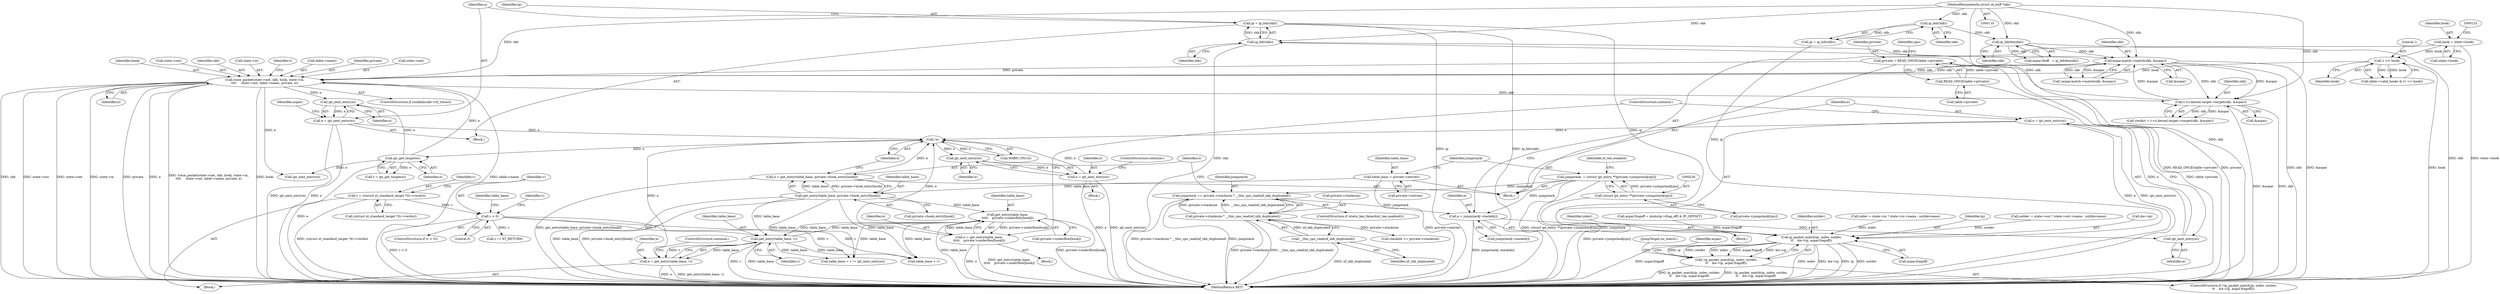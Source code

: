 digraph "0_linux_57ebd808a97d7c5b1e1afb937c2db22beba3c1f8_0@pointer" {
"1000492" [label="(Call,ip = ip_hdr(skb))"];
"1000494" [label="(Call,ip_hdr(skb))"];
"1000483" [label="(Call,t->u.kernel.target->target(skb, &acpar))"];
"1000339" [label="(Call,trace_packet(state->net, skb, hook, state->in,\n\t\t\t\t     state->out, table->name, private, e))"];
"1000302" [label="(Call,acpar.match->match(skb, &acpar))"];
"1000184" [label="(Call,ip_hdrlen(skb))"];
"1000144" [label="(Call,ip_hdr(skb))"];
"1000111" [label="(MethodParameterIn,struct sk_buff *skb)"];
"1000202" [label="(Call,1 << hook)"];
"1000116" [label="(Call,hook = state->hook)"];
"1000209" [label="(Call,private = READ_ONCE(table->private))"];
"1000211" [label="(Call,READ_ONCE(table->private))"];
"1000323" [label="(Call,ipt_get_target(e))"];
"1000259" [label="(Call,!e)"];
"1000400" [label="(Call,e = get_entry(table_base,\n\t\t\t\t\t    private->underflow[hook]))"];
"1000402" [label="(Call,get_entry(table_base,\n\t\t\t\t\t    private->underflow[hook]))"];
"1000459" [label="(Call,get_entry(table_base, v))"];
"1000246" [label="(Call,get_entry(table_base, private->hook_entry[hook]))"];
"1000218" [label="(Call,table_base = private->entries)"];
"1000377" [label="(Call,v < 0)"];
"1000369" [label="(Call,v = ((struct xt_standard_target *)t)->verdict)"];
"1000496" [label="(Call,e = ipt_next_entry(e))"];
"1000498" [label="(Call,ipt_next_entry(e))"];
"1000417" [label="(Call,e = ipt_next_entry(e))"];
"1000419" [label="(Call,ipt_next_entry(e))"];
"1000411" [label="(Call,e = jumpstack[--stackidx])"];
"1000236" [label="(Call,jumpstack += private->stacksize * __this_cpu_read(nf_skb_duplicated))"];
"1000238" [label="(Call,private->stacksize * __this_cpu_read(nf_skb_duplicated))"];
"1000242" [label="(Call,__this_cpu_read(nf_skb_duplicated))"];
"1000223" [label="(Call,jumpstack  = (struct ipt_entry **)private->jumpstack[cpu])"];
"1000225" [label="(Call,(struct ipt_entry **)private->jumpstack[cpu])"];
"1000244" [label="(Call,e = get_entry(table_base, private->hook_entry[hook]))"];
"1000276" [label="(Call,e = ipt_next_entry(e))"];
"1000278" [label="(Call,ipt_next_entry(e))"];
"1000457" [label="(Call,e = get_entry(table_base, v))"];
"1000263" [label="(Call,ip_packet_match(ip, indev, outdev,\n\t\t    &e->ip, acpar.fragoff))"];
"1000262" [label="(Call,!ip_packet_match(ip, indev, outdev,\n\t\t    &e->ip, acpar.fragoff))"];
"1000243" [label="(Identifier,nf_skb_duplicated)"];
"1000498" [label="(Call,ipt_next_entry(e))"];
"1000355" [label="(Identifier,e)"];
"1000383" [label="(Identifier,v)"];
"1000494" [label="(Call,ip_hdr(skb))"];
"1000114" [label="(Block,)"];
"1000321" [label="(Call,t = ipt_get_target(e))"];
"1000170" [label="(Call,acpar.fragoff = ntohs(ip->frag_off) & IP_OFFSET)"];
"1000284" [label="(Identifier,acpar)"];
"1000118" [label="(Call,state->hook)"];
"1000266" [label="(Identifier,outdev)"];
"1000481" [label="(Call,verdict = t->u.kernel.target->target(skb, &acpar))"];
"1000495" [label="(Identifier,skb)"];
"1000262" [label="(Call,!ip_packet_match(ip, indev, outdev,\n\t\t    &e->ip, acpar.fragoff))"];
"1000484" [label="(Identifier,skb)"];
"1000225" [label="(Call,(struct ipt_entry **)private->jumpstack[cpu])"];
"1000344" [label="(Identifier,hook)"];
"1000348" [label="(Call,state->out)"];
"1000404" [label="(Call,private->underflow[hook])"];
"1000491" [label="(Block,)"];
"1000210" [label="(Identifier,private)"];
"1000499" [label="(Identifier,e)"];
"1000278" [label="(Call,ipt_next_entry(e))"];
"1000413" [label="(Call,jumpstack[--stackidx])"];
"1000246" [label="(Call,get_entry(table_base, private->hook_entry[hook]))"];
"1000212" [label="(Call,table->private)"];
"1000410" [label="(Block,)"];
"1000370" [label="(Identifier,v)"];
"1000259" [label="(Call,!e)"];
"1000424" [label="(Call,table_base + v != ipt_next_entry(e))"];
"1000371" [label="(Call,((struct xt_standard_target *)t)->verdict)"];
"1000271" [label="(Call,acpar.fragoff)"];
"1000146" [label="(Call,indev = state->in ? state->in->name : nulldevname)"];
"1000343" [label="(Identifier,skb)"];
"1000377" [label="(Call,v < 0)"];
"1000219" [label="(Identifier,table_base)"];
"1000275" [label="(JumpTarget,no_match:)"];
"1000242" [label="(Call,__this_cpu_read(nf_skb_duplicated))"];
"1000323" [label="(Call,ipt_get_target(e))"];
"1000505" [label="(Identifier,acpar)"];
"1000280" [label="(ControlStructure,continue;)"];
"1000116" [label="(Call,hook = state->hook)"];
"1000403" [label="(Identifier,table_base)"];
"1000245" [label="(Identifier,e)"];
"1000227" [label="(Call,private->jumpstack[cpu])"];
"1000180" [label="(Call,acpar.thoff   = ip_hdrlen(skb))"];
"1000144" [label="(Call,ip_hdr(skb))"];
"1000303" [label="(Identifier,skb)"];
"1000419" [label="(Call,ipt_next_entry(e))"];
"1000519" [label="(MethodReturn,RET)"];
"1000203" [label="(Literal,1)"];
"1000244" [label="(Call,e = get_entry(table_base, private->hook_entry[hook]))"];
"1000264" [label="(Identifier,ip)"];
"1000459" [label="(Call,get_entry(table_base, v))"];
"1000462" [label="(ControlStructure,continue;)"];
"1000334" [label="(ControlStructure,if (unlikely(skb->nf_trace)))"];
"1000261" [label="(ControlStructure,if (!ip_packet_match(ip, indev, outdev,\n\t\t    &e->ip, acpar.fragoff)))"];
"1000202" [label="(Call,1 << hook)"];
"1000304" [label="(Call,&acpar)"];
"1000302" [label="(Call,acpar.match->match(skb, &acpar))"];
"1000216" [label="(Identifier,cpu)"];
"1000247" [label="(Identifier,table_base)"];
"1000184" [label="(Call,ip_hdrlen(skb))"];
"1000367" [label="(Block,)"];
"1000238" [label="(Call,private->stacksize * __this_cpu_read(nf_skb_duplicated))"];
"1000277" [label="(Identifier,e)"];
"1000117" [label="(Identifier,hook)"];
"1000376" [label="(ControlStructure,if (v < 0))"];
"1000460" [label="(Identifier,table_base)"];
"1000301" [label="(Call,!acpar.match->match(skb, &acpar))"];
"1000441" [label="(Call,stackidx >= private->stacksize)"];
"1000260" [label="(Identifier,e)"];
"1000345" [label="(Call,state->in)"];
"1000232" [label="(ControlStructure,if (static_key_false(&xt_tee_enabled)))"];
"1000324" [label="(Identifier,e)"];
"1000493" [label="(Identifier,ip)"];
"1000457" [label="(Call,e = get_entry(table_base, v))"];
"1000458" [label="(Identifier,e)"];
"1000158" [label="(Call,outdev = state->out ? state->out->name : nulldevname)"];
"1000198" [label="(Call,table->valid_hooks & (1 << hook))"];
"1000426" [label="(Identifier,table_base)"];
"1000418" [label="(Identifier,e)"];
"1000362" [label="(Identifier,t)"];
"1000400" [label="(Call,e = get_entry(table_base,\n\t\t\t\t\t    private->underflow[hook]))"];
"1000379" [label="(Literal,0)"];
"1000411" [label="(Call,e = jumpstack[--stackidx])"];
"1000267" [label="(Call,&e->ip)"];
"1000339" [label="(Call,trace_packet(state->net, skb, hook, state->in,\n\t\t\t\t     state->out, table->name, private, e))"];
"1000492" [label="(Call,ip = ip_hdr(skb))"];
"1000351" [label="(Call,table->name)"];
"1000185" [label="(Identifier,skb)"];
"1000412" [label="(Identifier,e)"];
"1000417" [label="(Call,e = ipt_next_entry(e))"];
"1000265" [label="(Identifier,indev)"];
"1000420" [label="(Identifier,e)"];
"1000204" [label="(Identifier,hook)"];
"1000220" [label="(Call,private->entries)"];
"1000497" [label="(Identifier,e)"];
"1000239" [label="(Call,private->stacksize)"];
"1000382" [label="(Call,v != XT_RETURN)"];
"1000399" [label="(Block,)"];
"1000258" [label="(Call,WARN_ON(!e))"];
"1000428" [label="(Call,ipt_next_entry(e))"];
"1000276" [label="(Call,e = ipt_next_entry(e))"];
"1000401" [label="(Identifier,e)"];
"1000223" [label="(Call,jumpstack  = (struct ipt_entry **)private->jumpstack[cpu])"];
"1000237" [label="(Identifier,jumpstack)"];
"1000235" [label="(Identifier,xt_tee_enabled)"];
"1000263" [label="(Call,ip_packet_match(ip, indev, outdev,\n\t\t    &e->ip, acpar.fragoff))"];
"1000274" [label="(Block,)"];
"1000485" [label="(Call,&acpar)"];
"1000218" [label="(Call,table_base = private->entries)"];
"1000111" [label="(MethodParameterIn,struct sk_buff *skb)"];
"1000248" [label="(Call,private->hook_entry[hook])"];
"1000496" [label="(Call,e = ipt_next_entry(e))"];
"1000279" [label="(Identifier,e)"];
"1000224" [label="(Identifier,jumpstack)"];
"1000461" [label="(Identifier,v)"];
"1000354" [label="(Identifier,private)"];
"1000209" [label="(Call,private = READ_ONCE(table->private))"];
"1000425" [label="(Call,table_base + v)"];
"1000369" [label="(Call,v = ((struct xt_standard_target *)t)->verdict)"];
"1000236" [label="(Call,jumpstack += private->stacksize * __this_cpu_read(nf_skb_duplicated))"];
"1000340" [label="(Call,state->net)"];
"1000483" [label="(Call,t->u.kernel.target->target(skb, &acpar))"];
"1000142" [label="(Call,ip = ip_hdr(skb))"];
"1000402" [label="(Call,get_entry(table_base,\n\t\t\t\t\t    private->underflow[hook]))"];
"1000378" [label="(Identifier,v)"];
"1000421" [label="(ControlStructure,continue;)"];
"1000211" [label="(Call,READ_ONCE(table->private))"];
"1000145" [label="(Identifier,skb)"];
"1000492" -> "1000491"  [label="AST: "];
"1000492" -> "1000494"  [label="CFG: "];
"1000493" -> "1000492"  [label="AST: "];
"1000494" -> "1000492"  [label="AST: "];
"1000497" -> "1000492"  [label="CFG: "];
"1000492" -> "1000519"  [label="DDG: ip_hdr(skb)"];
"1000492" -> "1000519"  [label="DDG: ip"];
"1000492" -> "1000263"  [label="DDG: ip"];
"1000494" -> "1000492"  [label="DDG: skb"];
"1000494" -> "1000495"  [label="CFG: "];
"1000495" -> "1000494"  [label="AST: "];
"1000494" -> "1000519"  [label="DDG: skb"];
"1000494" -> "1000302"  [label="DDG: skb"];
"1000483" -> "1000494"  [label="DDG: skb"];
"1000111" -> "1000494"  [label="DDG: skb"];
"1000483" -> "1000481"  [label="AST: "];
"1000483" -> "1000485"  [label="CFG: "];
"1000484" -> "1000483"  [label="AST: "];
"1000485" -> "1000483"  [label="AST: "];
"1000481" -> "1000483"  [label="CFG: "];
"1000483" -> "1000519"  [label="DDG: &acpar"];
"1000483" -> "1000519"  [label="DDG: skb"];
"1000483" -> "1000302"  [label="DDG: &acpar"];
"1000483" -> "1000481"  [label="DDG: skb"];
"1000483" -> "1000481"  [label="DDG: &acpar"];
"1000339" -> "1000483"  [label="DDG: skb"];
"1000302" -> "1000483"  [label="DDG: skb"];
"1000302" -> "1000483"  [label="DDG: &acpar"];
"1000111" -> "1000483"  [label="DDG: skb"];
"1000339" -> "1000334"  [label="AST: "];
"1000339" -> "1000355"  [label="CFG: "];
"1000340" -> "1000339"  [label="AST: "];
"1000343" -> "1000339"  [label="AST: "];
"1000344" -> "1000339"  [label="AST: "];
"1000345" -> "1000339"  [label="AST: "];
"1000348" -> "1000339"  [label="AST: "];
"1000351" -> "1000339"  [label="AST: "];
"1000354" -> "1000339"  [label="AST: "];
"1000355" -> "1000339"  [label="AST: "];
"1000362" -> "1000339"  [label="CFG: "];
"1000339" -> "1000519"  [label="DDG: trace_packet(state->net, skb, hook, state->in,\n\t\t\t\t     state->out, table->name, private, e)"];
"1000339" -> "1000519"  [label="DDG: hook"];
"1000339" -> "1000519"  [label="DDG: table->name"];
"1000339" -> "1000519"  [label="DDG: skb"];
"1000339" -> "1000519"  [label="DDG: state->out"];
"1000339" -> "1000519"  [label="DDG: state->net"];
"1000339" -> "1000519"  [label="DDG: private"];
"1000339" -> "1000519"  [label="DDG: state->in"];
"1000339" -> "1000519"  [label="DDG: e"];
"1000339" -> "1000302"  [label="DDG: skb"];
"1000302" -> "1000339"  [label="DDG: skb"];
"1000111" -> "1000339"  [label="DDG: skb"];
"1000202" -> "1000339"  [label="DDG: hook"];
"1000209" -> "1000339"  [label="DDG: private"];
"1000323" -> "1000339"  [label="DDG: e"];
"1000339" -> "1000428"  [label="DDG: e"];
"1000339" -> "1000498"  [label="DDG: e"];
"1000302" -> "1000301"  [label="AST: "];
"1000302" -> "1000304"  [label="CFG: "];
"1000303" -> "1000302"  [label="AST: "];
"1000304" -> "1000302"  [label="AST: "];
"1000301" -> "1000302"  [label="CFG: "];
"1000302" -> "1000519"  [label="DDG: &acpar"];
"1000302" -> "1000519"  [label="DDG: skb"];
"1000302" -> "1000301"  [label="DDG: skb"];
"1000302" -> "1000301"  [label="DDG: &acpar"];
"1000184" -> "1000302"  [label="DDG: skb"];
"1000111" -> "1000302"  [label="DDG: skb"];
"1000184" -> "1000180"  [label="AST: "];
"1000184" -> "1000185"  [label="CFG: "];
"1000185" -> "1000184"  [label="AST: "];
"1000180" -> "1000184"  [label="CFG: "];
"1000184" -> "1000519"  [label="DDG: skb"];
"1000184" -> "1000180"  [label="DDG: skb"];
"1000144" -> "1000184"  [label="DDG: skb"];
"1000111" -> "1000184"  [label="DDG: skb"];
"1000144" -> "1000142"  [label="AST: "];
"1000144" -> "1000145"  [label="CFG: "];
"1000145" -> "1000144"  [label="AST: "];
"1000142" -> "1000144"  [label="CFG: "];
"1000144" -> "1000142"  [label="DDG: skb"];
"1000111" -> "1000144"  [label="DDG: skb"];
"1000111" -> "1000110"  [label="AST: "];
"1000111" -> "1000519"  [label="DDG: skb"];
"1000202" -> "1000198"  [label="AST: "];
"1000202" -> "1000204"  [label="CFG: "];
"1000203" -> "1000202"  [label="AST: "];
"1000204" -> "1000202"  [label="AST: "];
"1000198" -> "1000202"  [label="CFG: "];
"1000202" -> "1000519"  [label="DDG: hook"];
"1000202" -> "1000198"  [label="DDG: 1"];
"1000202" -> "1000198"  [label="DDG: hook"];
"1000116" -> "1000202"  [label="DDG: hook"];
"1000116" -> "1000114"  [label="AST: "];
"1000116" -> "1000118"  [label="CFG: "];
"1000117" -> "1000116"  [label="AST: "];
"1000118" -> "1000116"  [label="AST: "];
"1000123" -> "1000116"  [label="CFG: "];
"1000116" -> "1000519"  [label="DDG: state->hook"];
"1000209" -> "1000114"  [label="AST: "];
"1000209" -> "1000211"  [label="CFG: "];
"1000210" -> "1000209"  [label="AST: "];
"1000211" -> "1000209"  [label="AST: "];
"1000216" -> "1000209"  [label="CFG: "];
"1000209" -> "1000519"  [label="DDG: private"];
"1000209" -> "1000519"  [label="DDG: READ_ONCE(table->private)"];
"1000211" -> "1000209"  [label="DDG: table->private"];
"1000211" -> "1000212"  [label="CFG: "];
"1000212" -> "1000211"  [label="AST: "];
"1000211" -> "1000519"  [label="DDG: table->private"];
"1000323" -> "1000321"  [label="AST: "];
"1000323" -> "1000324"  [label="CFG: "];
"1000324" -> "1000323"  [label="AST: "];
"1000321" -> "1000323"  [label="CFG: "];
"1000323" -> "1000519"  [label="DDG: e"];
"1000323" -> "1000321"  [label="DDG: e"];
"1000259" -> "1000323"  [label="DDG: e"];
"1000323" -> "1000428"  [label="DDG: e"];
"1000323" -> "1000498"  [label="DDG: e"];
"1000259" -> "1000258"  [label="AST: "];
"1000259" -> "1000260"  [label="CFG: "];
"1000260" -> "1000259"  [label="AST: "];
"1000258" -> "1000259"  [label="CFG: "];
"1000259" -> "1000258"  [label="DDG: e"];
"1000400" -> "1000259"  [label="DDG: e"];
"1000496" -> "1000259"  [label="DDG: e"];
"1000417" -> "1000259"  [label="DDG: e"];
"1000244" -> "1000259"  [label="DDG: e"];
"1000276" -> "1000259"  [label="DDG: e"];
"1000457" -> "1000259"  [label="DDG: e"];
"1000259" -> "1000278"  [label="DDG: e"];
"1000400" -> "1000399"  [label="AST: "];
"1000400" -> "1000402"  [label="CFG: "];
"1000401" -> "1000400"  [label="AST: "];
"1000402" -> "1000400"  [label="AST: "];
"1000421" -> "1000400"  [label="CFG: "];
"1000400" -> "1000519"  [label="DDG: e"];
"1000400" -> "1000519"  [label="DDG: get_entry(table_base,\n\t\t\t\t\t    private->underflow[hook])"];
"1000402" -> "1000400"  [label="DDG: table_base"];
"1000402" -> "1000400"  [label="DDG: private->underflow[hook]"];
"1000402" -> "1000404"  [label="CFG: "];
"1000403" -> "1000402"  [label="AST: "];
"1000404" -> "1000402"  [label="AST: "];
"1000402" -> "1000519"  [label="DDG: private->underflow[hook]"];
"1000402" -> "1000519"  [label="DDG: table_base"];
"1000459" -> "1000402"  [label="DDG: table_base"];
"1000246" -> "1000402"  [label="DDG: table_base"];
"1000402" -> "1000424"  [label="DDG: table_base"];
"1000402" -> "1000425"  [label="DDG: table_base"];
"1000402" -> "1000459"  [label="DDG: table_base"];
"1000459" -> "1000457"  [label="AST: "];
"1000459" -> "1000461"  [label="CFG: "];
"1000460" -> "1000459"  [label="AST: "];
"1000461" -> "1000459"  [label="AST: "];
"1000457" -> "1000459"  [label="CFG: "];
"1000459" -> "1000519"  [label="DDG: v"];
"1000459" -> "1000519"  [label="DDG: table_base"];
"1000459" -> "1000424"  [label="DDG: table_base"];
"1000459" -> "1000425"  [label="DDG: table_base"];
"1000459" -> "1000457"  [label="DDG: table_base"];
"1000459" -> "1000457"  [label="DDG: v"];
"1000246" -> "1000459"  [label="DDG: table_base"];
"1000377" -> "1000459"  [label="DDG: v"];
"1000246" -> "1000244"  [label="AST: "];
"1000246" -> "1000248"  [label="CFG: "];
"1000247" -> "1000246"  [label="AST: "];
"1000248" -> "1000246"  [label="AST: "];
"1000244" -> "1000246"  [label="CFG: "];
"1000246" -> "1000519"  [label="DDG: private->hook_entry[hook]"];
"1000246" -> "1000519"  [label="DDG: table_base"];
"1000246" -> "1000244"  [label="DDG: table_base"];
"1000246" -> "1000244"  [label="DDG: private->hook_entry[hook]"];
"1000218" -> "1000246"  [label="DDG: table_base"];
"1000246" -> "1000424"  [label="DDG: table_base"];
"1000246" -> "1000425"  [label="DDG: table_base"];
"1000218" -> "1000114"  [label="AST: "];
"1000218" -> "1000220"  [label="CFG: "];
"1000219" -> "1000218"  [label="AST: "];
"1000220" -> "1000218"  [label="AST: "];
"1000224" -> "1000218"  [label="CFG: "];
"1000218" -> "1000519"  [label="DDG: private->entries"];
"1000377" -> "1000376"  [label="AST: "];
"1000377" -> "1000379"  [label="CFG: "];
"1000378" -> "1000377"  [label="AST: "];
"1000379" -> "1000377"  [label="AST: "];
"1000383" -> "1000377"  [label="CFG: "];
"1000426" -> "1000377"  [label="CFG: "];
"1000377" -> "1000519"  [label="DDG: v < 0"];
"1000369" -> "1000377"  [label="DDG: v"];
"1000377" -> "1000382"  [label="DDG: v"];
"1000377" -> "1000424"  [label="DDG: v"];
"1000377" -> "1000425"  [label="DDG: v"];
"1000369" -> "1000367"  [label="AST: "];
"1000369" -> "1000371"  [label="CFG: "];
"1000370" -> "1000369"  [label="AST: "];
"1000371" -> "1000369"  [label="AST: "];
"1000378" -> "1000369"  [label="CFG: "];
"1000369" -> "1000519"  [label="DDG: ((struct xt_standard_target *)t)->verdict"];
"1000496" -> "1000491"  [label="AST: "];
"1000496" -> "1000498"  [label="CFG: "];
"1000497" -> "1000496"  [label="AST: "];
"1000498" -> "1000496"  [label="AST: "];
"1000505" -> "1000496"  [label="CFG: "];
"1000496" -> "1000519"  [label="DDG: ipt_next_entry(e)"];
"1000496" -> "1000519"  [label="DDG: e"];
"1000498" -> "1000496"  [label="DDG: e"];
"1000498" -> "1000499"  [label="CFG: "];
"1000499" -> "1000498"  [label="AST: "];
"1000417" -> "1000410"  [label="AST: "];
"1000417" -> "1000419"  [label="CFG: "];
"1000418" -> "1000417"  [label="AST: "];
"1000419" -> "1000417"  [label="AST: "];
"1000421" -> "1000417"  [label="CFG: "];
"1000417" -> "1000519"  [label="DDG: e"];
"1000417" -> "1000519"  [label="DDG: ipt_next_entry(e)"];
"1000419" -> "1000417"  [label="DDG: e"];
"1000419" -> "1000420"  [label="CFG: "];
"1000420" -> "1000419"  [label="AST: "];
"1000411" -> "1000419"  [label="DDG: e"];
"1000411" -> "1000410"  [label="AST: "];
"1000411" -> "1000413"  [label="CFG: "];
"1000412" -> "1000411"  [label="AST: "];
"1000413" -> "1000411"  [label="AST: "];
"1000418" -> "1000411"  [label="CFG: "];
"1000411" -> "1000519"  [label="DDG: jumpstack[--stackidx]"];
"1000236" -> "1000411"  [label="DDG: jumpstack"];
"1000223" -> "1000411"  [label="DDG: jumpstack"];
"1000236" -> "1000232"  [label="AST: "];
"1000236" -> "1000238"  [label="CFG: "];
"1000237" -> "1000236"  [label="AST: "];
"1000238" -> "1000236"  [label="AST: "];
"1000245" -> "1000236"  [label="CFG: "];
"1000236" -> "1000519"  [label="DDG: jumpstack"];
"1000236" -> "1000519"  [label="DDG: private->stacksize * __this_cpu_read(nf_skb_duplicated)"];
"1000238" -> "1000236"  [label="DDG: private->stacksize"];
"1000238" -> "1000236"  [label="DDG: __this_cpu_read(nf_skb_duplicated)"];
"1000223" -> "1000236"  [label="DDG: jumpstack"];
"1000238" -> "1000242"  [label="CFG: "];
"1000239" -> "1000238"  [label="AST: "];
"1000242" -> "1000238"  [label="AST: "];
"1000238" -> "1000519"  [label="DDG: private->stacksize"];
"1000238" -> "1000519"  [label="DDG: __this_cpu_read(nf_skb_duplicated)"];
"1000242" -> "1000238"  [label="DDG: nf_skb_duplicated"];
"1000238" -> "1000441"  [label="DDG: private->stacksize"];
"1000242" -> "1000243"  [label="CFG: "];
"1000243" -> "1000242"  [label="AST: "];
"1000242" -> "1000519"  [label="DDG: nf_skb_duplicated"];
"1000223" -> "1000114"  [label="AST: "];
"1000223" -> "1000225"  [label="CFG: "];
"1000224" -> "1000223"  [label="AST: "];
"1000225" -> "1000223"  [label="AST: "];
"1000235" -> "1000223"  [label="CFG: "];
"1000223" -> "1000519"  [label="DDG: (struct ipt_entry **)private->jumpstack[cpu]"];
"1000223" -> "1000519"  [label="DDG: jumpstack"];
"1000225" -> "1000223"  [label="DDG: private->jumpstack[cpu]"];
"1000225" -> "1000227"  [label="CFG: "];
"1000226" -> "1000225"  [label="AST: "];
"1000227" -> "1000225"  [label="AST: "];
"1000225" -> "1000519"  [label="DDG: private->jumpstack[cpu]"];
"1000244" -> "1000114"  [label="AST: "];
"1000245" -> "1000244"  [label="AST: "];
"1000260" -> "1000244"  [label="CFG: "];
"1000244" -> "1000519"  [label="DDG: get_entry(table_base, private->hook_entry[hook])"];
"1000276" -> "1000274"  [label="AST: "];
"1000276" -> "1000278"  [label="CFG: "];
"1000277" -> "1000276"  [label="AST: "];
"1000278" -> "1000276"  [label="AST: "];
"1000280" -> "1000276"  [label="CFG: "];
"1000276" -> "1000519"  [label="DDG: ipt_next_entry(e)"];
"1000276" -> "1000519"  [label="DDG: e"];
"1000278" -> "1000276"  [label="DDG: e"];
"1000278" -> "1000279"  [label="CFG: "];
"1000279" -> "1000278"  [label="AST: "];
"1000457" -> "1000367"  [label="AST: "];
"1000458" -> "1000457"  [label="AST: "];
"1000462" -> "1000457"  [label="CFG: "];
"1000457" -> "1000519"  [label="DDG: get_entry(table_base, v)"];
"1000457" -> "1000519"  [label="DDG: e"];
"1000263" -> "1000262"  [label="AST: "];
"1000263" -> "1000271"  [label="CFG: "];
"1000264" -> "1000263"  [label="AST: "];
"1000265" -> "1000263"  [label="AST: "];
"1000266" -> "1000263"  [label="AST: "];
"1000267" -> "1000263"  [label="AST: "];
"1000271" -> "1000263"  [label="AST: "];
"1000262" -> "1000263"  [label="CFG: "];
"1000263" -> "1000519"  [label="DDG: indev"];
"1000263" -> "1000519"  [label="DDG: &e->ip"];
"1000263" -> "1000519"  [label="DDG: ip"];
"1000263" -> "1000519"  [label="DDG: outdev"];
"1000263" -> "1000519"  [label="DDG: acpar.fragoff"];
"1000263" -> "1000262"  [label="DDG: ip"];
"1000263" -> "1000262"  [label="DDG: outdev"];
"1000263" -> "1000262"  [label="DDG: indev"];
"1000263" -> "1000262"  [label="DDG: acpar.fragoff"];
"1000263" -> "1000262"  [label="DDG: &e->ip"];
"1000142" -> "1000263"  [label="DDG: ip"];
"1000146" -> "1000263"  [label="DDG: indev"];
"1000158" -> "1000263"  [label="DDG: outdev"];
"1000170" -> "1000263"  [label="DDG: acpar.fragoff"];
"1000262" -> "1000261"  [label="AST: "];
"1000275" -> "1000262"  [label="CFG: "];
"1000284" -> "1000262"  [label="CFG: "];
"1000262" -> "1000519"  [label="DDG: ip_packet_match(ip, indev, outdev,\n\t\t    &e->ip, acpar.fragoff)"];
"1000262" -> "1000519"  [label="DDG: !ip_packet_match(ip, indev, outdev,\n\t\t    &e->ip, acpar.fragoff)"];
}
